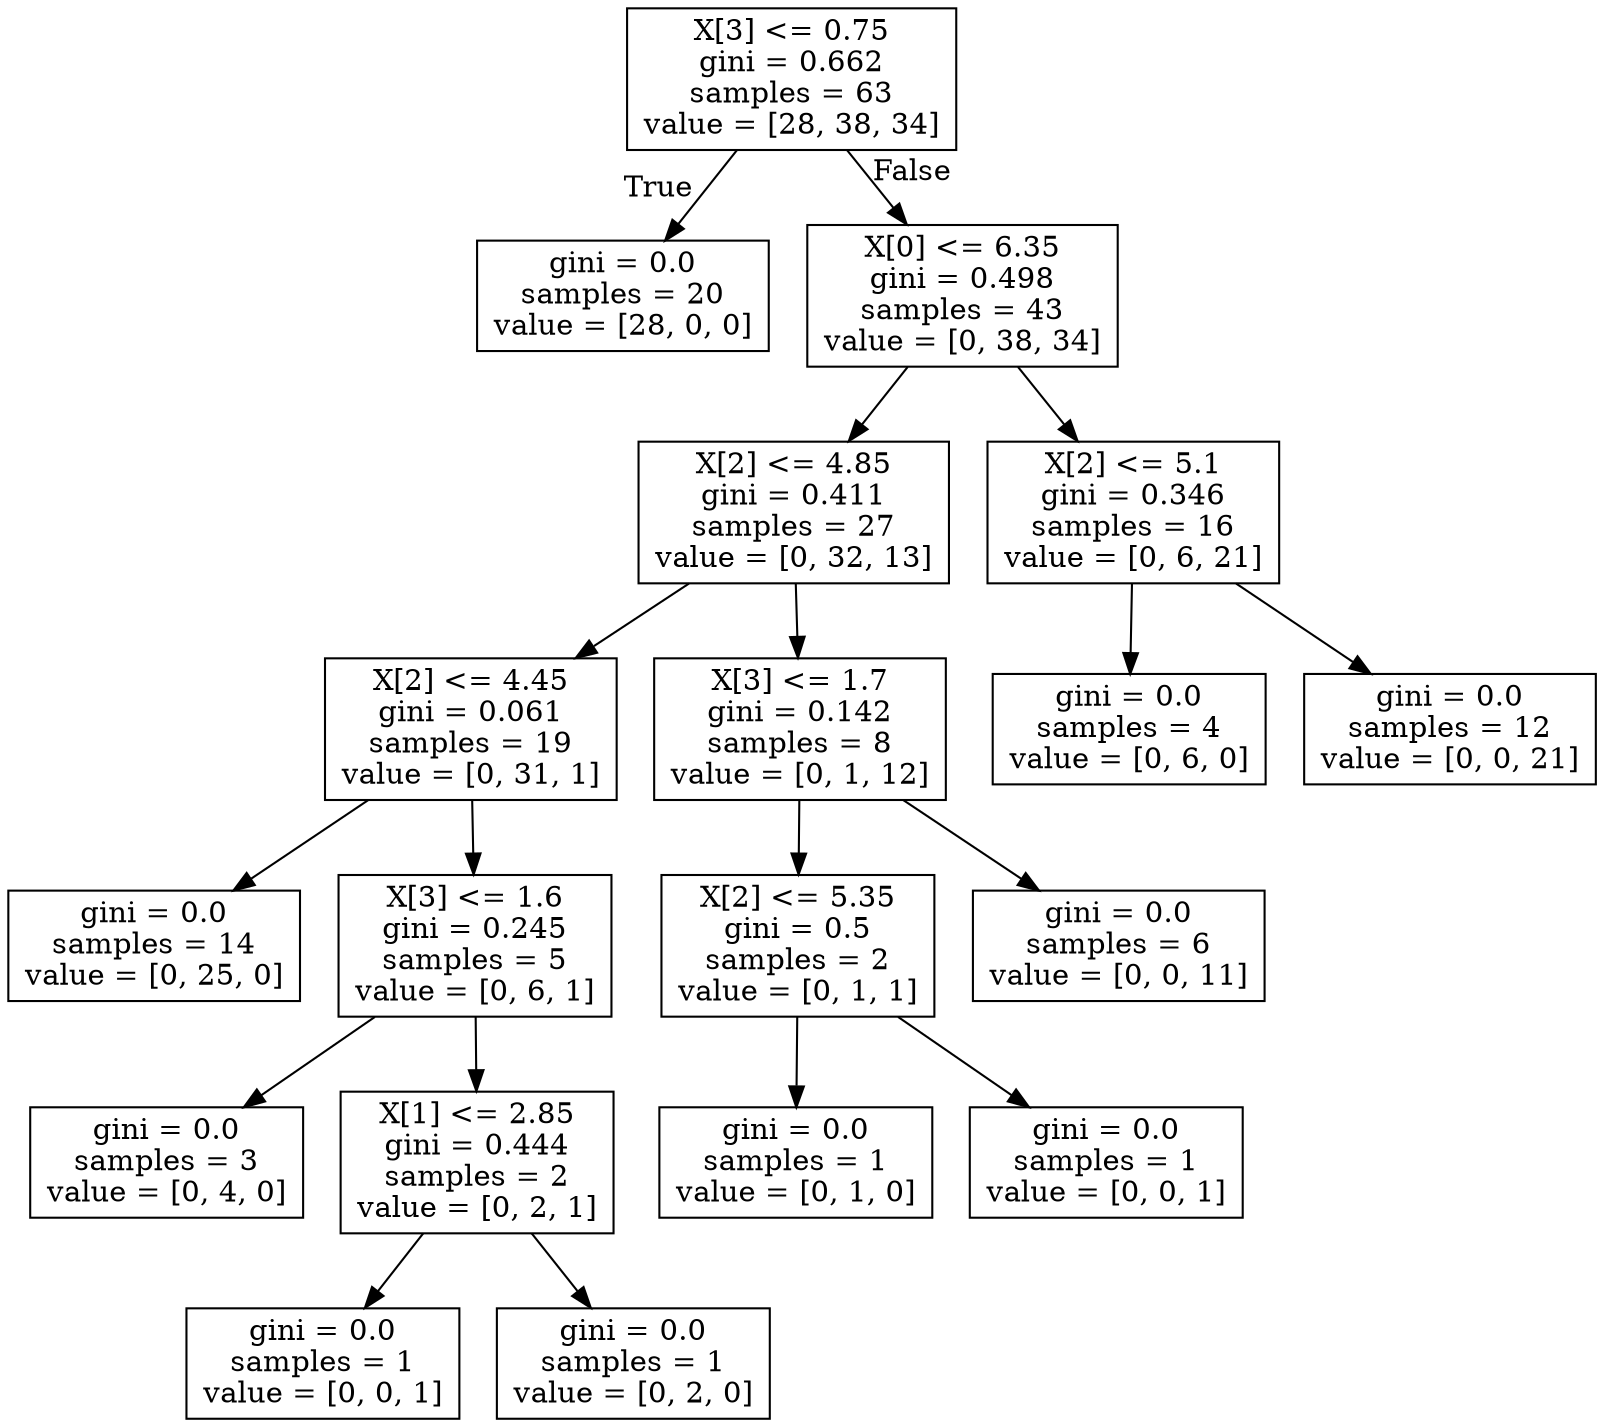 digraph Tree {
node [shape=box] ;
0 [label="X[3] <= 0.75\ngini = 0.662\nsamples = 63\nvalue = [28, 38, 34]"] ;
1 [label="gini = 0.0\nsamples = 20\nvalue = [28, 0, 0]"] ;
0 -> 1 [labeldistance=2.5, labelangle=45, headlabel="True"] ;
2 [label="X[0] <= 6.35\ngini = 0.498\nsamples = 43\nvalue = [0, 38, 34]"] ;
0 -> 2 [labeldistance=2.5, labelangle=-45, headlabel="False"] ;
3 [label="X[2] <= 4.85\ngini = 0.411\nsamples = 27\nvalue = [0, 32, 13]"] ;
2 -> 3 ;
4 [label="X[2] <= 4.45\ngini = 0.061\nsamples = 19\nvalue = [0, 31, 1]"] ;
3 -> 4 ;
5 [label="gini = 0.0\nsamples = 14\nvalue = [0, 25, 0]"] ;
4 -> 5 ;
6 [label="X[3] <= 1.6\ngini = 0.245\nsamples = 5\nvalue = [0, 6, 1]"] ;
4 -> 6 ;
7 [label="gini = 0.0\nsamples = 3\nvalue = [0, 4, 0]"] ;
6 -> 7 ;
8 [label="X[1] <= 2.85\ngini = 0.444\nsamples = 2\nvalue = [0, 2, 1]"] ;
6 -> 8 ;
9 [label="gini = 0.0\nsamples = 1\nvalue = [0, 0, 1]"] ;
8 -> 9 ;
10 [label="gini = 0.0\nsamples = 1\nvalue = [0, 2, 0]"] ;
8 -> 10 ;
11 [label="X[3] <= 1.7\ngini = 0.142\nsamples = 8\nvalue = [0, 1, 12]"] ;
3 -> 11 ;
12 [label="X[2] <= 5.35\ngini = 0.5\nsamples = 2\nvalue = [0, 1, 1]"] ;
11 -> 12 ;
13 [label="gini = 0.0\nsamples = 1\nvalue = [0, 1, 0]"] ;
12 -> 13 ;
14 [label="gini = 0.0\nsamples = 1\nvalue = [0, 0, 1]"] ;
12 -> 14 ;
15 [label="gini = 0.0\nsamples = 6\nvalue = [0, 0, 11]"] ;
11 -> 15 ;
16 [label="X[2] <= 5.1\ngini = 0.346\nsamples = 16\nvalue = [0, 6, 21]"] ;
2 -> 16 ;
17 [label="gini = 0.0\nsamples = 4\nvalue = [0, 6, 0]"] ;
16 -> 17 ;
18 [label="gini = 0.0\nsamples = 12\nvalue = [0, 0, 21]"] ;
16 -> 18 ;
}